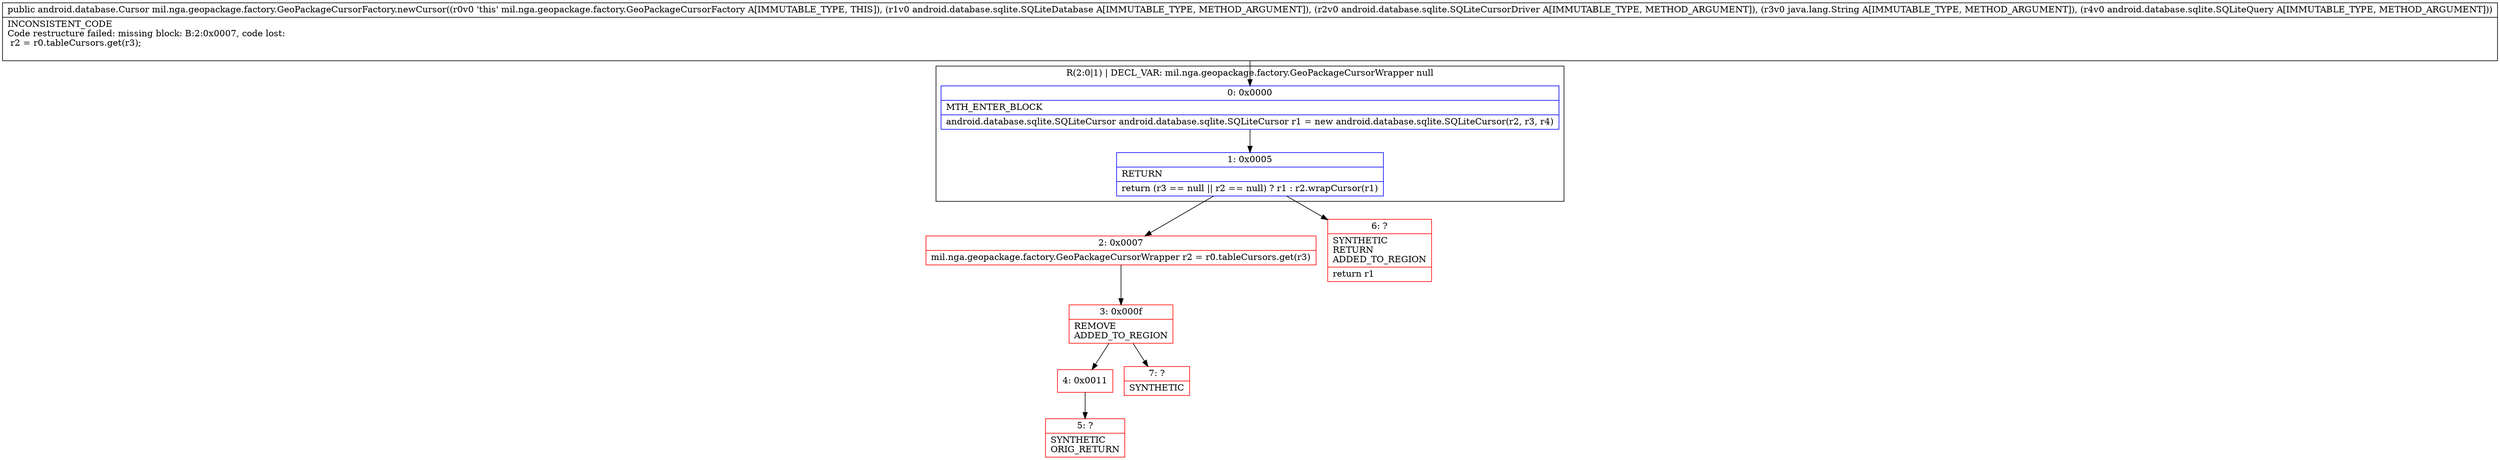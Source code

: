 digraph "CFG formil.nga.geopackage.factory.GeoPackageCursorFactory.newCursor(Landroid\/database\/sqlite\/SQLiteDatabase;Landroid\/database\/sqlite\/SQLiteCursorDriver;Ljava\/lang\/String;Landroid\/database\/sqlite\/SQLiteQuery;)Landroid\/database\/Cursor;" {
subgraph cluster_Region_1738201806 {
label = "R(2:0|1) | DECL_VAR: mil.nga.geopackage.factory.GeoPackageCursorWrapper null\l";
node [shape=record,color=blue];
Node_0 [shape=record,label="{0\:\ 0x0000|MTH_ENTER_BLOCK\l|android.database.sqlite.SQLiteCursor android.database.sqlite.SQLiteCursor r1 = new android.database.sqlite.SQLiteCursor(r2, r3, r4)\l}"];
Node_1 [shape=record,label="{1\:\ 0x0005|RETURN\l|return (r3 == null \|\| r2 == null) ? r1 : r2.wrapCursor(r1)\l}"];
}
Node_2 [shape=record,color=red,label="{2\:\ 0x0007|mil.nga.geopackage.factory.GeoPackageCursorWrapper r2 = r0.tableCursors.get(r3)\l}"];
Node_3 [shape=record,color=red,label="{3\:\ 0x000f|REMOVE\lADDED_TO_REGION\l}"];
Node_4 [shape=record,color=red,label="{4\:\ 0x0011}"];
Node_5 [shape=record,color=red,label="{5\:\ ?|SYNTHETIC\lORIG_RETURN\l}"];
Node_6 [shape=record,color=red,label="{6\:\ ?|SYNTHETIC\lRETURN\lADDED_TO_REGION\l|return r1\l}"];
Node_7 [shape=record,color=red,label="{7\:\ ?|SYNTHETIC\l}"];
MethodNode[shape=record,label="{public android.database.Cursor mil.nga.geopackage.factory.GeoPackageCursorFactory.newCursor((r0v0 'this' mil.nga.geopackage.factory.GeoPackageCursorFactory A[IMMUTABLE_TYPE, THIS]), (r1v0 android.database.sqlite.SQLiteDatabase A[IMMUTABLE_TYPE, METHOD_ARGUMENT]), (r2v0 android.database.sqlite.SQLiteCursorDriver A[IMMUTABLE_TYPE, METHOD_ARGUMENT]), (r3v0 java.lang.String A[IMMUTABLE_TYPE, METHOD_ARGUMENT]), (r4v0 android.database.sqlite.SQLiteQuery A[IMMUTABLE_TYPE, METHOD_ARGUMENT]))  | INCONSISTENT_CODE\lCode restructure failed: missing block: B:2:0x0007, code lost:\l    r2 = r0.tableCursors.get(r3);\l\l}"];
MethodNode -> Node_0;
Node_0 -> Node_1;
Node_1 -> Node_2;
Node_1 -> Node_6;
Node_2 -> Node_3;
Node_3 -> Node_4;
Node_3 -> Node_7;
Node_4 -> Node_5;
}

